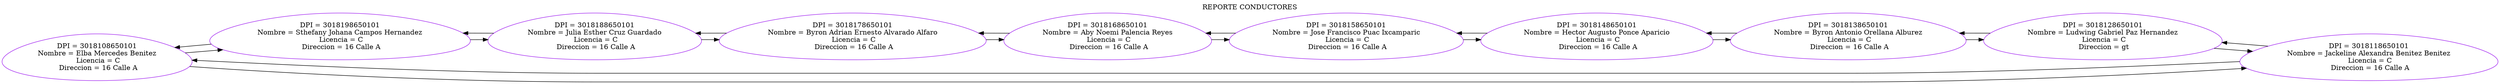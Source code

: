 digraph G {
 rankdir=LR; 
 node[shape = egg, color = purple];
labelloc = "t;"label = "REPORTE CONDUCTORES";
x3018108650101[dir=both label = "DPI = 3018108650101\nNombre = Elba Mercedes Benitez\n Licencia = C\n Direccion = 16 Calle A"]x3018108650101-> x3018198650101
x3018198650101-> x3018108650101
x3018198650101[dir=both label = "DPI = 3018198650101\nNombre = Sthefany Johana Campos Hernandez\n Licencia = C\n Direccion = 16 Calle A"]x3018198650101-> x3018188650101
x3018188650101-> x3018198650101
x3018188650101[dir=both label = "DPI = 3018188650101\nNombre = Julia Esther Cruz Guardado\n Licencia = C\n Direccion = 16 Calle A"]x3018188650101-> x3018178650101
x3018178650101-> x3018188650101
x3018178650101[dir=both label = "DPI = 3018178650101\nNombre = Byron Adrian Ernesto Alvarado Alfaro\n Licencia = C\n Direccion = 16 Calle A"]x3018178650101-> x3018168650101
x3018168650101-> x3018178650101
x3018168650101[dir=both label = "DPI = 3018168650101\nNombre = Aby Noemi Palencia Reyes\n Licencia = C\n Direccion = 16 Calle A"]x3018168650101-> x3018158650101
x3018158650101-> x3018168650101
x3018158650101[dir=both label = "DPI = 3018158650101\nNombre = Jose Francisco Puac Ixcamparic\n Licencia = C\n Direccion = 16 Calle A"]x3018158650101-> x3018148650101
x3018148650101-> x3018158650101
x3018148650101[dir=both label = "DPI = 3018148650101\nNombre = Hector Augusto Ponce Aparicio\n Licencia = C\n Direccion = 16 Calle A"]x3018148650101-> x3018138650101
x3018138650101-> x3018148650101
x3018138650101[dir=both label = "DPI = 3018138650101\nNombre = Byron Antonio Orellana Alburez\n Licencia = C\n Direccion = 16 Calle A"]x3018138650101-> x3018128650101
x3018128650101-> x3018138650101
x3018128650101[dir=both label = "DPI = 3018128650101\nNombre = Ludwing Gabriel Paz Hernandez\n Licencia = C\n Direccion = gt"]x3018128650101-> x3018118650101
x3018118650101-> x3018128650101
x3018118650101[dir=both label = "DPI = 3018118650101\nNombre = Jackeline Alexandra Benitez Benitez\n Licencia = C\n Direccion = 16 Calle A"]x3018118650101-> x3018108650101
x3018108650101-> x3018118650101

}